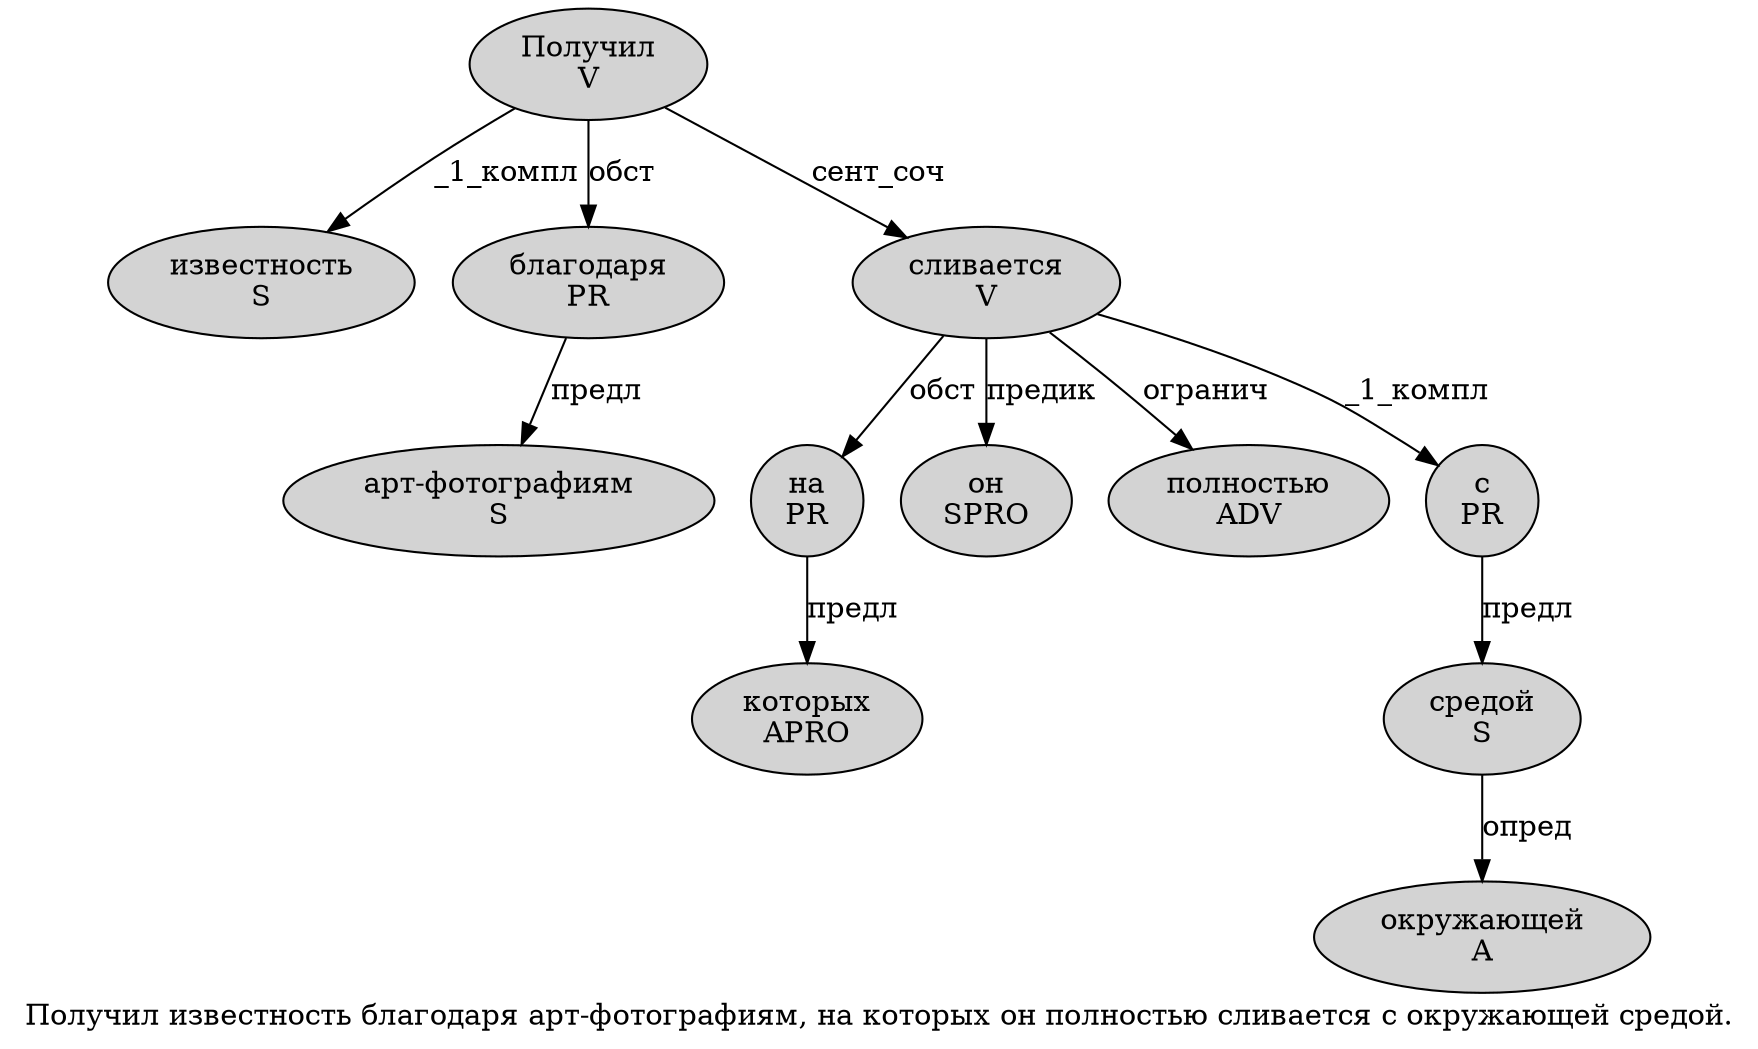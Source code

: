 digraph SENTENCE_88 {
	graph [label="Получил известность благодаря арт-фотографиям, на которых он полностью сливается с окружающей средой."]
	node [style=filled]
		0 [label="Получил
V" color="" fillcolor=lightgray penwidth=1 shape=ellipse]
		1 [label="известность
S" color="" fillcolor=lightgray penwidth=1 shape=ellipse]
		2 [label="благодаря
PR" color="" fillcolor=lightgray penwidth=1 shape=ellipse]
		3 [label="арт-фотографиям
S" color="" fillcolor=lightgray penwidth=1 shape=ellipse]
		5 [label="на
PR" color="" fillcolor=lightgray penwidth=1 shape=ellipse]
		6 [label="которых
APRO" color="" fillcolor=lightgray penwidth=1 shape=ellipse]
		7 [label="он
SPRO" color="" fillcolor=lightgray penwidth=1 shape=ellipse]
		8 [label="полностью
ADV" color="" fillcolor=lightgray penwidth=1 shape=ellipse]
		9 [label="сливается
V" color="" fillcolor=lightgray penwidth=1 shape=ellipse]
		10 [label="с
PR" color="" fillcolor=lightgray penwidth=1 shape=ellipse]
		11 [label="окружающей
A" color="" fillcolor=lightgray penwidth=1 shape=ellipse]
		12 [label="средой
S" color="" fillcolor=lightgray penwidth=1 shape=ellipse]
			0 -> 1 [label="_1_компл"]
			0 -> 2 [label="обст"]
			0 -> 9 [label="сент_соч"]
			12 -> 11 [label="опред"]
			9 -> 5 [label="обст"]
			9 -> 7 [label="предик"]
			9 -> 8 [label="огранич"]
			9 -> 10 [label="_1_компл"]
			5 -> 6 [label="предл"]
			2 -> 3 [label="предл"]
			10 -> 12 [label="предл"]
}